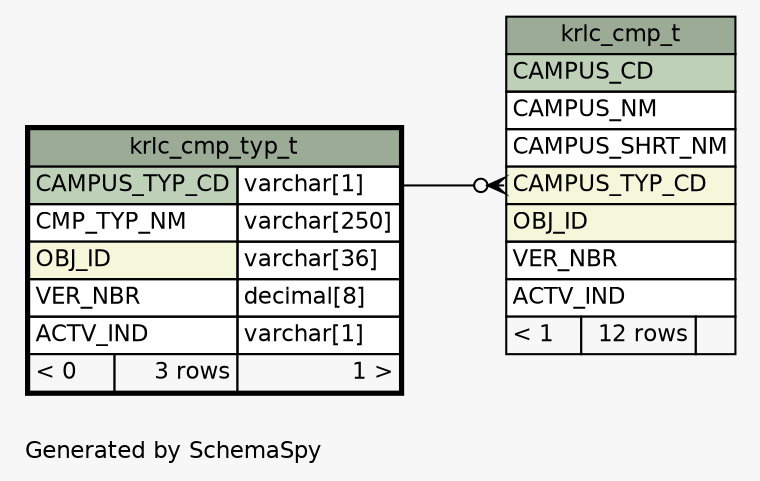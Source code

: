 // dot 2.28.0 on Mac OS X 10.7.2
// SchemaSpy rev 590
digraph "oneDegreeRelationshipsDiagram" {
  graph [
    rankdir="RL"
    bgcolor="#f7f7f7"
    label="\nGenerated by SchemaSpy"
    labeljust="l"
    nodesep="0.18"
    ranksep="0.46"
    fontname="Helvetica"
    fontsize="11"
  ];
  node [
    fontname="Helvetica"
    fontsize="11"
    shape="plaintext"
  ];
  edge [
    arrowsize="0.8"
  ];
  "krlc_cmp_t":"CAMPUS_TYP_CD":w -> "krlc_cmp_typ_t":"CAMPUS_TYP_CD.type":e [arrowhead=none dir=back arrowtail=crowodot];
  "krlc_cmp_t" [
    label=<
    <TABLE BORDER="0" CELLBORDER="1" CELLSPACING="0" BGCOLOR="#ffffff">
      <TR><TD COLSPAN="3" BGCOLOR="#9bab96" ALIGN="CENTER">krlc_cmp_t</TD></TR>
      <TR><TD PORT="CAMPUS_CD" COLSPAN="3" BGCOLOR="#bed1b8" ALIGN="LEFT">CAMPUS_CD</TD></TR>
      <TR><TD PORT="CAMPUS_NM" COLSPAN="3" ALIGN="LEFT">CAMPUS_NM</TD></TR>
      <TR><TD PORT="CAMPUS_SHRT_NM" COLSPAN="3" ALIGN="LEFT">CAMPUS_SHRT_NM</TD></TR>
      <TR><TD PORT="CAMPUS_TYP_CD" COLSPAN="3" BGCOLOR="#f4f7da" ALIGN="LEFT">CAMPUS_TYP_CD</TD></TR>
      <TR><TD PORT="OBJ_ID" COLSPAN="3" BGCOLOR="#f4f7da" ALIGN="LEFT">OBJ_ID</TD></TR>
      <TR><TD PORT="VER_NBR" COLSPAN="3" ALIGN="LEFT">VER_NBR</TD></TR>
      <TR><TD PORT="ACTV_IND" COLSPAN="3" ALIGN="LEFT">ACTV_IND</TD></TR>
      <TR><TD ALIGN="LEFT" BGCOLOR="#f7f7f7">&lt; 1</TD><TD ALIGN="RIGHT" BGCOLOR="#f7f7f7">12 rows</TD><TD ALIGN="RIGHT" BGCOLOR="#f7f7f7">  </TD></TR>
    </TABLE>>
    URL="krlc_cmp_t.html"
    tooltip="krlc_cmp_t"
  ];
  "krlc_cmp_typ_t" [
    label=<
    <TABLE BORDER="2" CELLBORDER="1" CELLSPACING="0" BGCOLOR="#ffffff">
      <TR><TD COLSPAN="3" BGCOLOR="#9bab96" ALIGN="CENTER">krlc_cmp_typ_t</TD></TR>
      <TR><TD PORT="CAMPUS_TYP_CD" COLSPAN="2" BGCOLOR="#bed1b8" ALIGN="LEFT">CAMPUS_TYP_CD</TD><TD PORT="CAMPUS_TYP_CD.type" ALIGN="LEFT">varchar[1]</TD></TR>
      <TR><TD PORT="CMP_TYP_NM" COLSPAN="2" ALIGN="LEFT">CMP_TYP_NM</TD><TD PORT="CMP_TYP_NM.type" ALIGN="LEFT">varchar[250]</TD></TR>
      <TR><TD PORT="OBJ_ID" COLSPAN="2" BGCOLOR="#f4f7da" ALIGN="LEFT">OBJ_ID</TD><TD PORT="OBJ_ID.type" ALIGN="LEFT">varchar[36]</TD></TR>
      <TR><TD PORT="VER_NBR" COLSPAN="2" ALIGN="LEFT">VER_NBR</TD><TD PORT="VER_NBR.type" ALIGN="LEFT">decimal[8]</TD></TR>
      <TR><TD PORT="ACTV_IND" COLSPAN="2" ALIGN="LEFT">ACTV_IND</TD><TD PORT="ACTV_IND.type" ALIGN="LEFT">varchar[1]</TD></TR>
      <TR><TD ALIGN="LEFT" BGCOLOR="#f7f7f7">&lt; 0</TD><TD ALIGN="RIGHT" BGCOLOR="#f7f7f7">3 rows</TD><TD ALIGN="RIGHT" BGCOLOR="#f7f7f7">1 &gt;</TD></TR>
    </TABLE>>
    URL="krlc_cmp_typ_t.html"
    tooltip="krlc_cmp_typ_t"
  ];
}
